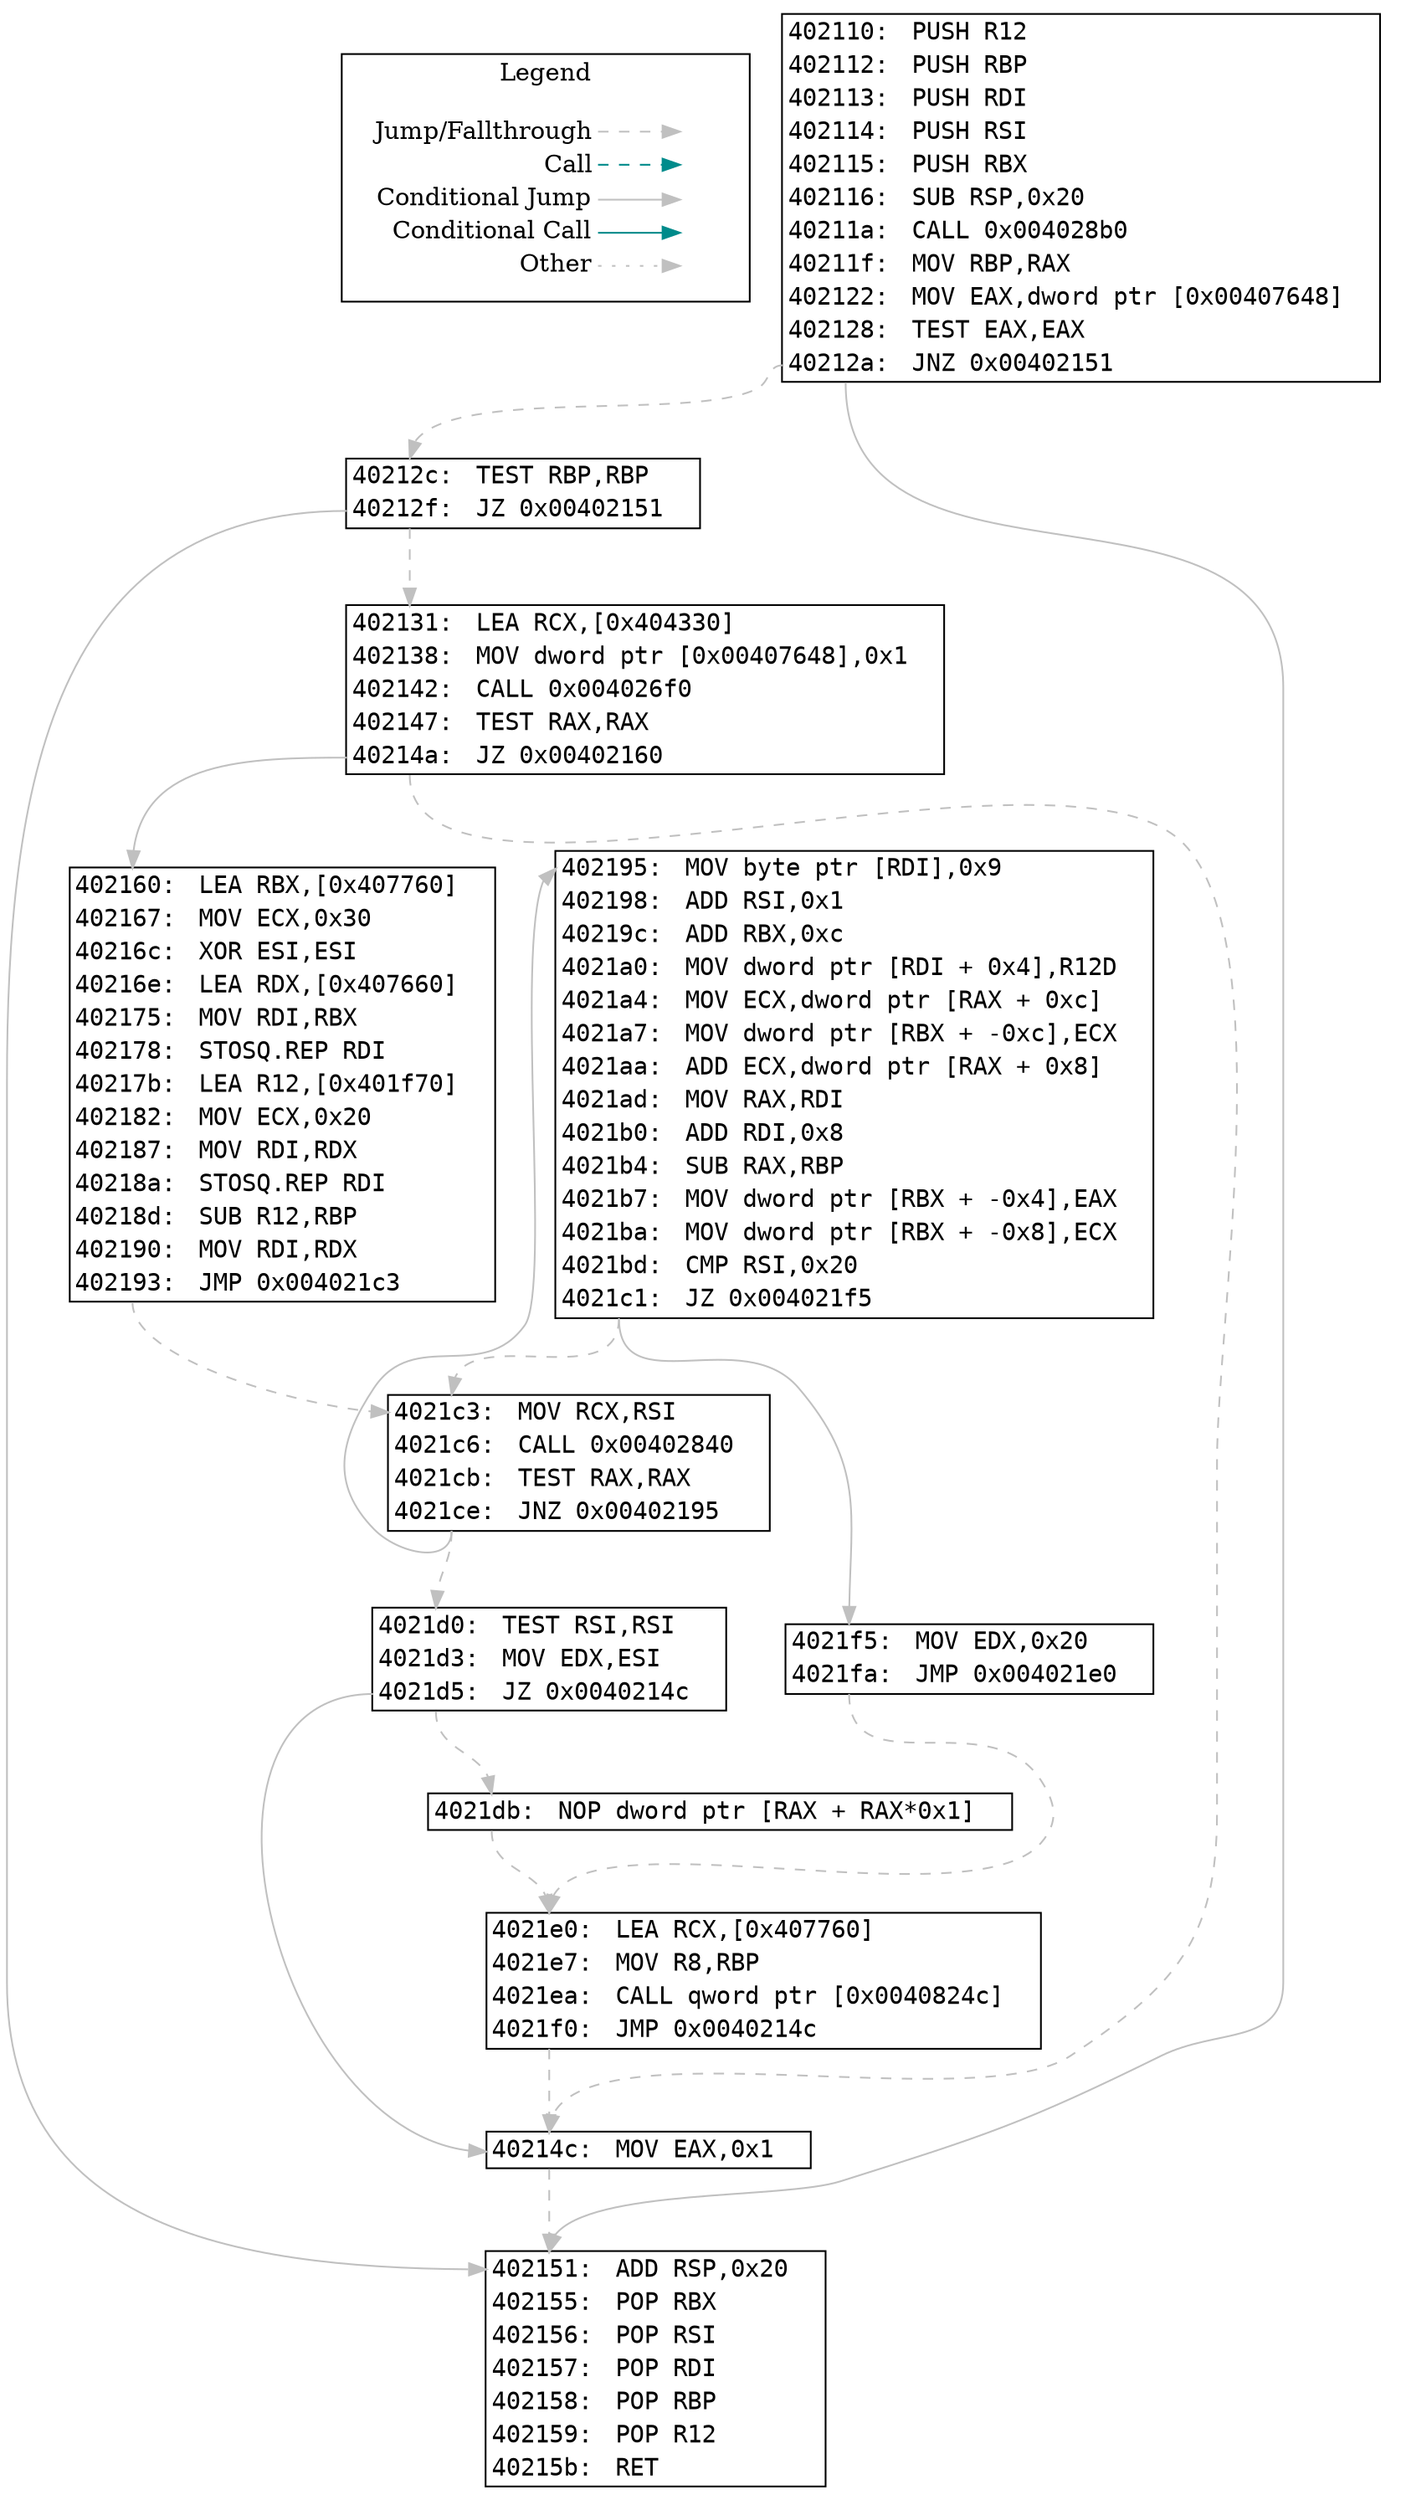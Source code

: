 digraph "func 0x402110" {
  newrank=true;
  // Flow Type Legend
  subgraph cluster_01 { 
    rank=same;
    node [shape=plaintext]
    label = "Legend";
    key [label=<<table border="0" cellpadding="2" cellspacing="0" cellborder="0">
                  <tr><td align="right" port="i1">Jump/Fallthrough</td></tr>
                  <tr><td align="right" port="i2">Call</td></tr>
                  <tr><td align="right" port="i3">Conditional Jump</td></tr>
                  <tr><td align="right" port="i4">Conditional Call</td></tr>
                  <tr><td align="right" port="i5">Other</td></tr>
               </table>>];
    key2 [label=<<table border="0" cellpadding="2" cellspacing="0" cellborder="0">
                   <tr><td port="i1">&nbsp;</td></tr>
                   <tr><td port="i2">&nbsp;</td></tr>
                   <tr><td port="i3">&nbsp;</td></tr>
                   <tr><td port="i4">&nbsp;</td></tr>
                   <tr><td port="i5">&nbsp;</td></tr>
                </table>>];
    key:i1:e -> key2:i1:w [color=gray style=dashed];
    key:i2:e -> key2:i2:w [color=cyan4 style=dashed];
    key:i3:e -> key2:i3:w [color=gray];
    key:i4:e -> key2:i4:w [color=cyan4];
    key:i5:e -> key2:i5:w [color=gray style=dotted];
  }
  bb_402110 [shape=plaintext label=<
    <TABLE BORDER="1" CELLBORDER="0" CELLSPACING="0">
      <TR>
        <TD PORT="insn_402110" ALIGN="RIGHT"><FONT FACE="monospace">402110: </FONT></TD>
        <TD ALIGN="LEFT"><FONT FACE="monospace">PUSH R12</FONT></TD>
        <TD>&nbsp;&nbsp;&nbsp;</TD> // for spacing
      </TR>
      <TR>
        <TD PORT="insn_402112" ALIGN="RIGHT"><FONT FACE="monospace">402112: </FONT></TD>
        <TD ALIGN="LEFT"><FONT FACE="monospace">PUSH RBP</FONT></TD>
        <TD>&nbsp;&nbsp;&nbsp;</TD> // for spacing
      </TR>
      <TR>
        <TD PORT="insn_402113" ALIGN="RIGHT"><FONT FACE="monospace">402113: </FONT></TD>
        <TD ALIGN="LEFT"><FONT FACE="monospace">PUSH RDI</FONT></TD>
        <TD>&nbsp;&nbsp;&nbsp;</TD> // for spacing
      </TR>
      <TR>
        <TD PORT="insn_402114" ALIGN="RIGHT"><FONT FACE="monospace">402114: </FONT></TD>
        <TD ALIGN="LEFT"><FONT FACE="monospace">PUSH RSI</FONT></TD>
        <TD>&nbsp;&nbsp;&nbsp;</TD> // for spacing
      </TR>
      <TR>
        <TD PORT="insn_402115" ALIGN="RIGHT"><FONT FACE="monospace">402115: </FONT></TD>
        <TD ALIGN="LEFT"><FONT FACE="monospace">PUSH RBX</FONT></TD>
        <TD>&nbsp;&nbsp;&nbsp;</TD> // for spacing
      </TR>
      <TR>
        <TD PORT="insn_402116" ALIGN="RIGHT"><FONT FACE="monospace">402116: </FONT></TD>
        <TD ALIGN="LEFT"><FONT FACE="monospace">SUB RSP,0x20</FONT></TD>
        <TD>&nbsp;&nbsp;&nbsp;</TD> // for spacing
      </TR>
      <TR>
        <TD PORT="insn_40211a" ALIGN="RIGHT"><FONT FACE="monospace">40211a: </FONT></TD>
        <TD ALIGN="LEFT"><FONT FACE="monospace">CALL 0x004028b0</FONT></TD>
        <TD>&nbsp;&nbsp;&nbsp;</TD> // for spacing
      </TR>
      <TR>
        <TD PORT="insn_40211f" ALIGN="RIGHT"><FONT FACE="monospace">40211f: </FONT></TD>
        <TD ALIGN="LEFT"><FONT FACE="monospace">MOV RBP,RAX</FONT></TD>
        <TD>&nbsp;&nbsp;&nbsp;</TD> // for spacing
      </TR>
      <TR>
        <TD PORT="insn_402122" ALIGN="RIGHT"><FONT FACE="monospace">402122: </FONT></TD>
        <TD ALIGN="LEFT"><FONT FACE="monospace">MOV EAX,dword ptr [0x00407648]</FONT></TD>
        <TD>&nbsp;&nbsp;&nbsp;</TD> // for spacing
      </TR>
      <TR>
        <TD PORT="insn_402128" ALIGN="RIGHT"><FONT FACE="monospace">402128: </FONT></TD>
        <TD ALIGN="LEFT"><FONT FACE="monospace">TEST EAX,EAX</FONT></TD>
        <TD>&nbsp;&nbsp;&nbsp;</TD> // for spacing
      </TR>
      <TR>
        <TD PORT="insn_40212a" ALIGN="RIGHT"><FONT FACE="monospace">40212a: </FONT></TD>
        <TD ALIGN="LEFT"><FONT FACE="monospace">JNZ 0x00402151</FONT></TD>
        <TD>&nbsp;&nbsp;&nbsp;</TD> // for spacing
      </TR>
    </TABLE>>];
  bb_40212c [shape=plaintext label=<
    <TABLE BORDER="1" CELLBORDER="0" CELLSPACING="0">
      <TR>
        <TD PORT="insn_40212c" ALIGN="RIGHT"><FONT FACE="monospace">40212c: </FONT></TD>
        <TD ALIGN="LEFT"><FONT FACE="monospace">TEST RBP,RBP</FONT></TD>
        <TD>&nbsp;&nbsp;&nbsp;</TD> // for spacing
      </TR>
      <TR>
        <TD PORT="insn_40212f" ALIGN="RIGHT"><FONT FACE="monospace">40212f: </FONT></TD>
        <TD ALIGN="LEFT"><FONT FACE="monospace">JZ 0x00402151</FONT></TD>
        <TD>&nbsp;&nbsp;&nbsp;</TD> // for spacing
      </TR>
    </TABLE>>];
  bb_402131 [shape=plaintext label=<
    <TABLE BORDER="1" CELLBORDER="0" CELLSPACING="0">
      <TR>
        <TD PORT="insn_402131" ALIGN="RIGHT"><FONT FACE="monospace">402131: </FONT></TD>
        <TD ALIGN="LEFT"><FONT FACE="monospace">LEA RCX,[0x404330]</FONT></TD>
        <TD>&nbsp;&nbsp;&nbsp;</TD> // for spacing
      </TR>
      <TR>
        <TD PORT="insn_402138" ALIGN="RIGHT"><FONT FACE="monospace">402138: </FONT></TD>
        <TD ALIGN="LEFT"><FONT FACE="monospace">MOV dword ptr [0x00407648],0x1</FONT></TD>
        <TD>&nbsp;&nbsp;&nbsp;</TD> // for spacing
      </TR>
      <TR>
        <TD PORT="insn_402142" ALIGN="RIGHT"><FONT FACE="monospace">402142: </FONT></TD>
        <TD ALIGN="LEFT"><FONT FACE="monospace">CALL 0x004026f0</FONT></TD>
        <TD>&nbsp;&nbsp;&nbsp;</TD> // for spacing
      </TR>
      <TR>
        <TD PORT="insn_402147" ALIGN="RIGHT"><FONT FACE="monospace">402147: </FONT></TD>
        <TD ALIGN="LEFT"><FONT FACE="monospace">TEST RAX,RAX</FONT></TD>
        <TD>&nbsp;&nbsp;&nbsp;</TD> // for spacing
      </TR>
      <TR>
        <TD PORT="insn_40214a" ALIGN="RIGHT"><FONT FACE="monospace">40214a: </FONT></TD>
        <TD ALIGN="LEFT"><FONT FACE="monospace">JZ 0x00402160</FONT></TD>
        <TD>&nbsp;&nbsp;&nbsp;</TD> // for spacing
      </TR>
    </TABLE>>];
  bb_40214c [shape=plaintext label=<
    <TABLE BORDER="1" CELLBORDER="0" CELLSPACING="0">
      <TR>
        <TD PORT="insn_40214c" ALIGN="RIGHT"><FONT FACE="monospace">40214c: </FONT></TD>
        <TD ALIGN="LEFT"><FONT FACE="monospace">MOV EAX,0x1</FONT></TD>
        <TD>&nbsp;&nbsp;&nbsp;</TD> // for spacing
      </TR>
    </TABLE>>];
  bb_402151 [shape=plaintext label=<
    <TABLE BORDER="1" CELLBORDER="0" CELLSPACING="0">
      <TR>
        <TD PORT="insn_402151" ALIGN="RIGHT"><FONT FACE="monospace">402151: </FONT></TD>
        <TD ALIGN="LEFT"><FONT FACE="monospace">ADD RSP,0x20</FONT></TD>
        <TD>&nbsp;&nbsp;&nbsp;</TD> // for spacing
      </TR>
      <TR>
        <TD PORT="insn_402155" ALIGN="RIGHT"><FONT FACE="monospace">402155: </FONT></TD>
        <TD ALIGN="LEFT"><FONT FACE="monospace">POP RBX</FONT></TD>
        <TD>&nbsp;&nbsp;&nbsp;</TD> // for spacing
      </TR>
      <TR>
        <TD PORT="insn_402156" ALIGN="RIGHT"><FONT FACE="monospace">402156: </FONT></TD>
        <TD ALIGN="LEFT"><FONT FACE="monospace">POP RSI</FONT></TD>
        <TD>&nbsp;&nbsp;&nbsp;</TD> // for spacing
      </TR>
      <TR>
        <TD PORT="insn_402157" ALIGN="RIGHT"><FONT FACE="monospace">402157: </FONT></TD>
        <TD ALIGN="LEFT"><FONT FACE="monospace">POP RDI</FONT></TD>
        <TD>&nbsp;&nbsp;&nbsp;</TD> // for spacing
      </TR>
      <TR>
        <TD PORT="insn_402158" ALIGN="RIGHT"><FONT FACE="monospace">402158: </FONT></TD>
        <TD ALIGN="LEFT"><FONT FACE="monospace">POP RBP</FONT></TD>
        <TD>&nbsp;&nbsp;&nbsp;</TD> // for spacing
      </TR>
      <TR>
        <TD PORT="insn_402159" ALIGN="RIGHT"><FONT FACE="monospace">402159: </FONT></TD>
        <TD ALIGN="LEFT"><FONT FACE="monospace">POP R12</FONT></TD>
        <TD>&nbsp;&nbsp;&nbsp;</TD> // for spacing
      </TR>
      <TR>
        <TD PORT="insn_40215b" ALIGN="RIGHT"><FONT FACE="monospace">40215b: </FONT></TD>
        <TD ALIGN="LEFT"><FONT FACE="monospace">RET</FONT></TD>
        <TD>&nbsp;&nbsp;&nbsp;</TD> // for spacing
      </TR>
    </TABLE>>];
  bb_402160 [shape=plaintext label=<
    <TABLE BORDER="1" CELLBORDER="0" CELLSPACING="0">
      <TR>
        <TD PORT="insn_402160" ALIGN="RIGHT"><FONT FACE="monospace">402160: </FONT></TD>
        <TD ALIGN="LEFT"><FONT FACE="monospace">LEA RBX,[0x407760]</FONT></TD>
        <TD>&nbsp;&nbsp;&nbsp;</TD> // for spacing
      </TR>
      <TR>
        <TD PORT="insn_402167" ALIGN="RIGHT"><FONT FACE="monospace">402167: </FONT></TD>
        <TD ALIGN="LEFT"><FONT FACE="monospace">MOV ECX,0x30</FONT></TD>
        <TD>&nbsp;&nbsp;&nbsp;</TD> // for spacing
      </TR>
      <TR>
        <TD PORT="insn_40216c" ALIGN="RIGHT"><FONT FACE="monospace">40216c: </FONT></TD>
        <TD ALIGN="LEFT"><FONT FACE="monospace">XOR ESI,ESI</FONT></TD>
        <TD>&nbsp;&nbsp;&nbsp;</TD> // for spacing
      </TR>
      <TR>
        <TD PORT="insn_40216e" ALIGN="RIGHT"><FONT FACE="monospace">40216e: </FONT></TD>
        <TD ALIGN="LEFT"><FONT FACE="monospace">LEA RDX,[0x407660]</FONT></TD>
        <TD>&nbsp;&nbsp;&nbsp;</TD> // for spacing
      </TR>
      <TR>
        <TD PORT="insn_402175" ALIGN="RIGHT"><FONT FACE="monospace">402175: </FONT></TD>
        <TD ALIGN="LEFT"><FONT FACE="monospace">MOV RDI,RBX</FONT></TD>
        <TD>&nbsp;&nbsp;&nbsp;</TD> // for spacing
      </TR>
      <TR>
        <TD PORT="insn_402178" ALIGN="RIGHT"><FONT FACE="monospace">402178: </FONT></TD>
        <TD ALIGN="LEFT"><FONT FACE="monospace">STOSQ.REP RDI</FONT></TD>
        <TD>&nbsp;&nbsp;&nbsp;</TD> // for spacing
      </TR>
      <TR>
        <TD PORT="insn_40217b" ALIGN="RIGHT"><FONT FACE="monospace">40217b: </FONT></TD>
        <TD ALIGN="LEFT"><FONT FACE="monospace">LEA R12,[0x401f70]</FONT></TD>
        <TD>&nbsp;&nbsp;&nbsp;</TD> // for spacing
      </TR>
      <TR>
        <TD PORT="insn_402182" ALIGN="RIGHT"><FONT FACE="monospace">402182: </FONT></TD>
        <TD ALIGN="LEFT"><FONT FACE="monospace">MOV ECX,0x20</FONT></TD>
        <TD>&nbsp;&nbsp;&nbsp;</TD> // for spacing
      </TR>
      <TR>
        <TD PORT="insn_402187" ALIGN="RIGHT"><FONT FACE="monospace">402187: </FONT></TD>
        <TD ALIGN="LEFT"><FONT FACE="monospace">MOV RDI,RDX</FONT></TD>
        <TD>&nbsp;&nbsp;&nbsp;</TD> // for spacing
      </TR>
      <TR>
        <TD PORT="insn_40218a" ALIGN="RIGHT"><FONT FACE="monospace">40218a: </FONT></TD>
        <TD ALIGN="LEFT"><FONT FACE="monospace">STOSQ.REP RDI</FONT></TD>
        <TD>&nbsp;&nbsp;&nbsp;</TD> // for spacing
      </TR>
      <TR>
        <TD PORT="insn_40218d" ALIGN="RIGHT"><FONT FACE="monospace">40218d: </FONT></TD>
        <TD ALIGN="LEFT"><FONT FACE="monospace">SUB R12,RBP</FONT></TD>
        <TD>&nbsp;&nbsp;&nbsp;</TD> // for spacing
      </TR>
      <TR>
        <TD PORT="insn_402190" ALIGN="RIGHT"><FONT FACE="monospace">402190: </FONT></TD>
        <TD ALIGN="LEFT"><FONT FACE="monospace">MOV RDI,RDX</FONT></TD>
        <TD>&nbsp;&nbsp;&nbsp;</TD> // for spacing
      </TR>
      <TR>
        <TD PORT="insn_402193" ALIGN="RIGHT"><FONT FACE="monospace">402193: </FONT></TD>
        <TD ALIGN="LEFT"><FONT FACE="monospace">JMP 0x004021c3</FONT></TD>
        <TD>&nbsp;&nbsp;&nbsp;</TD> // for spacing
      </TR>
    </TABLE>>];
  bb_402195 [shape=plaintext label=<
    <TABLE BORDER="1" CELLBORDER="0" CELLSPACING="0">
      <TR>
        <TD PORT="insn_402195" ALIGN="RIGHT"><FONT FACE="monospace">402195: </FONT></TD>
        <TD ALIGN="LEFT"><FONT FACE="monospace">MOV byte ptr [RDI],0x9</FONT></TD>
        <TD>&nbsp;&nbsp;&nbsp;</TD> // for spacing
      </TR>
      <TR>
        <TD PORT="insn_402198" ALIGN="RIGHT"><FONT FACE="monospace">402198: </FONT></TD>
        <TD ALIGN="LEFT"><FONT FACE="monospace">ADD RSI,0x1</FONT></TD>
        <TD>&nbsp;&nbsp;&nbsp;</TD> // for spacing
      </TR>
      <TR>
        <TD PORT="insn_40219c" ALIGN="RIGHT"><FONT FACE="monospace">40219c: </FONT></TD>
        <TD ALIGN="LEFT"><FONT FACE="monospace">ADD RBX,0xc</FONT></TD>
        <TD>&nbsp;&nbsp;&nbsp;</TD> // for spacing
      </TR>
      <TR>
        <TD PORT="insn_4021a0" ALIGN="RIGHT"><FONT FACE="monospace">4021a0: </FONT></TD>
        <TD ALIGN="LEFT"><FONT FACE="monospace">MOV dword ptr [RDI + 0x4],R12D</FONT></TD>
        <TD>&nbsp;&nbsp;&nbsp;</TD> // for spacing
      </TR>
      <TR>
        <TD PORT="insn_4021a4" ALIGN="RIGHT"><FONT FACE="monospace">4021a4: </FONT></TD>
        <TD ALIGN="LEFT"><FONT FACE="monospace">MOV ECX,dword ptr [RAX + 0xc]</FONT></TD>
        <TD>&nbsp;&nbsp;&nbsp;</TD> // for spacing
      </TR>
      <TR>
        <TD PORT="insn_4021a7" ALIGN="RIGHT"><FONT FACE="monospace">4021a7: </FONT></TD>
        <TD ALIGN="LEFT"><FONT FACE="monospace">MOV dword ptr [RBX + -0xc],ECX</FONT></TD>
        <TD>&nbsp;&nbsp;&nbsp;</TD> // for spacing
      </TR>
      <TR>
        <TD PORT="insn_4021aa" ALIGN="RIGHT"><FONT FACE="monospace">4021aa: </FONT></TD>
        <TD ALIGN="LEFT"><FONT FACE="monospace">ADD ECX,dword ptr [RAX + 0x8]</FONT></TD>
        <TD>&nbsp;&nbsp;&nbsp;</TD> // for spacing
      </TR>
      <TR>
        <TD PORT="insn_4021ad" ALIGN="RIGHT"><FONT FACE="monospace">4021ad: </FONT></TD>
        <TD ALIGN="LEFT"><FONT FACE="monospace">MOV RAX,RDI</FONT></TD>
        <TD>&nbsp;&nbsp;&nbsp;</TD> // for spacing
      </TR>
      <TR>
        <TD PORT="insn_4021b0" ALIGN="RIGHT"><FONT FACE="monospace">4021b0: </FONT></TD>
        <TD ALIGN="LEFT"><FONT FACE="monospace">ADD RDI,0x8</FONT></TD>
        <TD>&nbsp;&nbsp;&nbsp;</TD> // for spacing
      </TR>
      <TR>
        <TD PORT="insn_4021b4" ALIGN="RIGHT"><FONT FACE="monospace">4021b4: </FONT></TD>
        <TD ALIGN="LEFT"><FONT FACE="monospace">SUB RAX,RBP</FONT></TD>
        <TD>&nbsp;&nbsp;&nbsp;</TD> // for spacing
      </TR>
      <TR>
        <TD PORT="insn_4021b7" ALIGN="RIGHT"><FONT FACE="monospace">4021b7: </FONT></TD>
        <TD ALIGN="LEFT"><FONT FACE="monospace">MOV dword ptr [RBX + -0x4],EAX</FONT></TD>
        <TD>&nbsp;&nbsp;&nbsp;</TD> // for spacing
      </TR>
      <TR>
        <TD PORT="insn_4021ba" ALIGN="RIGHT"><FONT FACE="monospace">4021ba: </FONT></TD>
        <TD ALIGN="LEFT"><FONT FACE="monospace">MOV dword ptr [RBX + -0x8],ECX</FONT></TD>
        <TD>&nbsp;&nbsp;&nbsp;</TD> // for spacing
      </TR>
      <TR>
        <TD PORT="insn_4021bd" ALIGN="RIGHT"><FONT FACE="monospace">4021bd: </FONT></TD>
        <TD ALIGN="LEFT"><FONT FACE="monospace">CMP RSI,0x20</FONT></TD>
        <TD>&nbsp;&nbsp;&nbsp;</TD> // for spacing
      </TR>
      <TR>
        <TD PORT="insn_4021c1" ALIGN="RIGHT"><FONT FACE="monospace">4021c1: </FONT></TD>
        <TD ALIGN="LEFT"><FONT FACE="monospace">JZ 0x004021f5</FONT></TD>
        <TD>&nbsp;&nbsp;&nbsp;</TD> // for spacing
      </TR>
    </TABLE>>];
  bb_4021c3 [shape=plaintext label=<
    <TABLE BORDER="1" CELLBORDER="0" CELLSPACING="0">
      <TR>
        <TD PORT="insn_4021c3" ALIGN="RIGHT"><FONT FACE="monospace">4021c3: </FONT></TD>
        <TD ALIGN="LEFT"><FONT FACE="monospace">MOV RCX,RSI</FONT></TD>
        <TD>&nbsp;&nbsp;&nbsp;</TD> // for spacing
      </TR>
      <TR>
        <TD PORT="insn_4021c6" ALIGN="RIGHT"><FONT FACE="monospace">4021c6: </FONT></TD>
        <TD ALIGN="LEFT"><FONT FACE="monospace">CALL 0x00402840</FONT></TD>
        <TD>&nbsp;&nbsp;&nbsp;</TD> // for spacing
      </TR>
      <TR>
        <TD PORT="insn_4021cb" ALIGN="RIGHT"><FONT FACE="monospace">4021cb: </FONT></TD>
        <TD ALIGN="LEFT"><FONT FACE="monospace">TEST RAX,RAX</FONT></TD>
        <TD>&nbsp;&nbsp;&nbsp;</TD> // for spacing
      </TR>
      <TR>
        <TD PORT="insn_4021ce" ALIGN="RIGHT"><FONT FACE="monospace">4021ce: </FONT></TD>
        <TD ALIGN="LEFT"><FONT FACE="monospace">JNZ 0x00402195</FONT></TD>
        <TD>&nbsp;&nbsp;&nbsp;</TD> // for spacing
      </TR>
    </TABLE>>];
  bb_4021d0 [shape=plaintext label=<
    <TABLE BORDER="1" CELLBORDER="0" CELLSPACING="0">
      <TR>
        <TD PORT="insn_4021d0" ALIGN="RIGHT"><FONT FACE="monospace">4021d0: </FONT></TD>
        <TD ALIGN="LEFT"><FONT FACE="monospace">TEST RSI,RSI</FONT></TD>
        <TD>&nbsp;&nbsp;&nbsp;</TD> // for spacing
      </TR>
      <TR>
        <TD PORT="insn_4021d3" ALIGN="RIGHT"><FONT FACE="monospace">4021d3: </FONT></TD>
        <TD ALIGN="LEFT"><FONT FACE="monospace">MOV EDX,ESI</FONT></TD>
        <TD>&nbsp;&nbsp;&nbsp;</TD> // for spacing
      </TR>
      <TR>
        <TD PORT="insn_4021d5" ALIGN="RIGHT"><FONT FACE="monospace">4021d5: </FONT></TD>
        <TD ALIGN="LEFT"><FONT FACE="monospace">JZ 0x0040214c</FONT></TD>
        <TD>&nbsp;&nbsp;&nbsp;</TD> // for spacing
      </TR>
    </TABLE>>];
  bb_4021db [shape=plaintext label=<
    <TABLE BORDER="1" CELLBORDER="0" CELLSPACING="0">
      <TR>
        <TD PORT="insn_4021db" ALIGN="RIGHT"><FONT FACE="monospace">4021db: </FONT></TD>
        <TD ALIGN="LEFT"><FONT FACE="monospace">NOP dword ptr [RAX + RAX*0x1]</FONT></TD>
        <TD>&nbsp;&nbsp;&nbsp;</TD> // for spacing
      </TR>
    </TABLE>>];
  bb_4021e0 [shape=plaintext label=<
    <TABLE BORDER="1" CELLBORDER="0" CELLSPACING="0">
      <TR>
        <TD PORT="insn_4021e0" ALIGN="RIGHT"><FONT FACE="monospace">4021e0: </FONT></TD>
        <TD ALIGN="LEFT"><FONT FACE="monospace">LEA RCX,[0x407760]</FONT></TD>
        <TD>&nbsp;&nbsp;&nbsp;</TD> // for spacing
      </TR>
      <TR>
        <TD PORT="insn_4021e7" ALIGN="RIGHT"><FONT FACE="monospace">4021e7: </FONT></TD>
        <TD ALIGN="LEFT"><FONT FACE="monospace">MOV R8,RBP</FONT></TD>
        <TD>&nbsp;&nbsp;&nbsp;</TD> // for spacing
      </TR>
      <TR>
        <TD PORT="insn_4021ea" ALIGN="RIGHT"><FONT FACE="monospace">4021ea: </FONT></TD>
        <TD ALIGN="LEFT"><FONT FACE="monospace">CALL qword ptr [0x0040824c]</FONT></TD>
        <TD>&nbsp;&nbsp;&nbsp;</TD> // for spacing
      </TR>
      <TR>
        <TD PORT="insn_4021f0" ALIGN="RIGHT"><FONT FACE="monospace">4021f0: </FONT></TD>
        <TD ALIGN="LEFT"><FONT FACE="monospace">JMP 0x0040214c</FONT></TD>
        <TD>&nbsp;&nbsp;&nbsp;</TD> // for spacing
      </TR>
    </TABLE>>];
  bb_4021f5 [shape=plaintext label=<
    <TABLE BORDER="1" CELLBORDER="0" CELLSPACING="0">
      <TR>
        <TD PORT="insn_4021f5" ALIGN="RIGHT"><FONT FACE="monospace">4021f5: </FONT></TD>
        <TD ALIGN="LEFT"><FONT FACE="monospace">MOV EDX,0x20</FONT></TD>
        <TD>&nbsp;&nbsp;&nbsp;</TD> // for spacing
      </TR>
      <TR>
        <TD PORT="insn_4021fa" ALIGN="RIGHT"><FONT FACE="monospace">4021fa: </FONT></TD>
        <TD ALIGN="LEFT"><FONT FACE="monospace">JMP 0x004021e0</FONT></TD>
        <TD>&nbsp;&nbsp;&nbsp;</TD> // for spacing
      </TR>
    </TABLE>>];
  bb_4021db:insn_4021db -> bb_4021e0:insn_4021e0 [color=gray style=dashed tooltip="FALL_THROUGH"];
  bb_402195:insn_4021c1 -> bb_4021f5:insn_4021f5 [color=gray style=solid tooltip="CONDITIONAL_JUMP"];
  bb_402195:insn_4021c1 -> bb_4021c3:insn_4021c3 [color=gray style=dashed tooltip="FALL_THROUGH"];
  bb_4021f5:insn_4021fa -> bb_4021e0:insn_4021e0 [color=gray style=dashed tooltip="UNCONDITIONAL_JUMP"];
  bb_402131:insn_40214a -> bb_402160:insn_402160 [color=gray style=solid tooltip="CONDITIONAL_JUMP"];
  bb_402131:insn_40214a -> bb_40214c:insn_40214c [color=gray style=dashed tooltip="FALL_THROUGH"];
  bb_402110:insn_40212a -> bb_402151:insn_402151 [color=gray style=solid tooltip="CONDITIONAL_JUMP"];
  bb_402110:insn_40212a -> bb_40212c:insn_40212c [color=gray style=dashed tooltip="FALL_THROUGH"];
  bb_4021d0:insn_4021d5 -> bb_40214c:insn_40214c [color=gray style=solid tooltip="CONDITIONAL_JUMP"];
  bb_4021d0:insn_4021d5 -> bb_4021db:insn_4021db [color=gray style=dashed tooltip="FALL_THROUGH"];
  bb_40212c:insn_40212f -> bb_402151:insn_402151 [color=gray style=solid tooltip="CONDITIONAL_JUMP"];
  bb_40212c:insn_40212f -> bb_402131:insn_402131 [color=gray style=dashed tooltip="FALL_THROUGH"];
  bb_40214c:insn_40214c -> bb_402151:insn_402151 [color=gray style=dashed tooltip="FALL_THROUGH"];
  bb_4021c3:insn_4021ce -> bb_402195:insn_402195 [color=gray style=solid tooltip="CONDITIONAL_JUMP"];
  bb_4021c3:insn_4021ce -> bb_4021d0:insn_4021d0 [color=gray style=dashed tooltip="FALL_THROUGH"];
  bb_402160:insn_402193 -> bb_4021c3:insn_4021c3 [color=gray style=dashed tooltip="UNCONDITIONAL_JUMP"];
  bb_4021e0:insn_4021f0 -> bb_40214c:insn_40214c [color=gray style=dashed tooltip="UNCONDITIONAL_JUMP"];
}